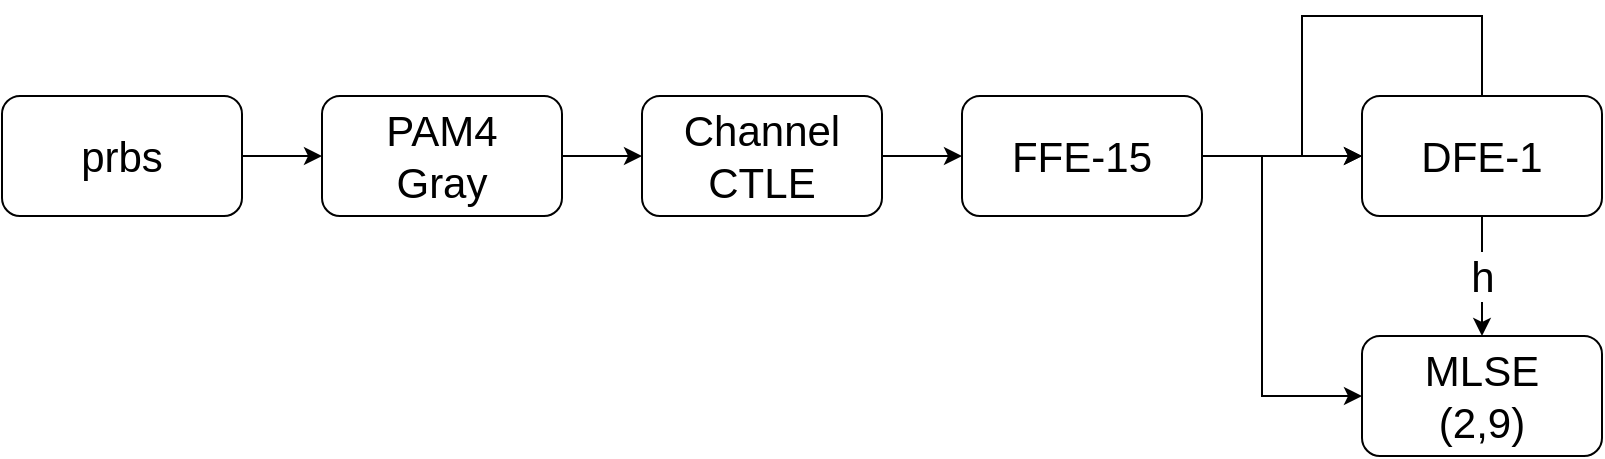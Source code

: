 <mxfile version="16.5.6" type="github"><diagram id="N7qDaE_YBxFtRNwFrNpQ" name="Page-1"><mxGraphModel dx="2249" dy="745" grid="1" gridSize="10" guides="1" tooltips="1" connect="1" arrows="1" fold="1" page="1" pageScale="1" pageWidth="827" pageHeight="1169" math="0" shadow="0"><root><mxCell id="0"/><mxCell id="1" parent="0"/><mxCell id="DEtmOy54NSXYPDmlH3VP-4" style="edgeStyle=orthogonalEdgeStyle;rounded=0;orthogonalLoop=1;jettySize=auto;html=1;exitX=1;exitY=0.5;exitDx=0;exitDy=0;entryX=0;entryY=0.5;entryDx=0;entryDy=0;fontSize=21;" edge="1" parent="1" source="DEtmOy54NSXYPDmlH3VP-1" target="DEtmOy54NSXYPDmlH3VP-2"><mxGeometry relative="1" as="geometry"/></mxCell><mxCell id="DEtmOy54NSXYPDmlH3VP-5" style="edgeStyle=orthogonalEdgeStyle;rounded=0;orthogonalLoop=1;jettySize=auto;html=1;exitX=1;exitY=0.5;exitDx=0;exitDy=0;entryX=0;entryY=0.5;entryDx=0;entryDy=0;fontSize=21;" edge="1" parent="1" source="DEtmOy54NSXYPDmlH3VP-1" target="DEtmOy54NSXYPDmlH3VP-3"><mxGeometry relative="1" as="geometry"><Array as="points"><mxPoint x="550" y="230"/><mxPoint x="550" y="350"/></Array></mxGeometry></mxCell><mxCell id="DEtmOy54NSXYPDmlH3VP-1" value="FFE-15" style="rounded=1;whiteSpace=wrap;html=1;fontSize=21;" vertex="1" parent="1"><mxGeometry x="400" y="200" width="120" height="60" as="geometry"/></mxCell><mxCell id="DEtmOy54NSXYPDmlH3VP-15" value="h" style="edgeStyle=orthogonalEdgeStyle;rounded=0;orthogonalLoop=1;jettySize=auto;html=1;exitX=0.5;exitY=1;exitDx=0;exitDy=0;entryX=0.5;entryY=0;entryDx=0;entryDy=0;fontSize=21;" edge="1" parent="1" source="DEtmOy54NSXYPDmlH3VP-2" target="DEtmOy54NSXYPDmlH3VP-3"><mxGeometry relative="1" as="geometry"/></mxCell><mxCell id="DEtmOy54NSXYPDmlH3VP-2" value="DFE-1" style="rounded=1;whiteSpace=wrap;html=1;fontSize=21;" vertex="1" parent="1"><mxGeometry x="600" y="200" width="120" height="60" as="geometry"/></mxCell><mxCell id="DEtmOy54NSXYPDmlH3VP-3" value="MLSE&lt;br&gt;(2,9)" style="rounded=1;whiteSpace=wrap;html=1;fontSize=21;" vertex="1" parent="1"><mxGeometry x="600" y="320" width="120" height="60" as="geometry"/></mxCell><mxCell id="DEtmOy54NSXYPDmlH3VP-7" style="edgeStyle=orthogonalEdgeStyle;rounded=0;orthogonalLoop=1;jettySize=auto;html=1;exitX=0.5;exitY=0;exitDx=0;exitDy=0;entryX=0;entryY=0.5;entryDx=0;entryDy=0;fontSize=21;" edge="1" parent="1" source="DEtmOy54NSXYPDmlH3VP-2" target="DEtmOy54NSXYPDmlH3VP-2"><mxGeometry relative="1" as="geometry"><Array as="points"><mxPoint x="660" y="160"/><mxPoint x="570" y="160"/><mxPoint x="570" y="230"/></Array></mxGeometry></mxCell><mxCell id="DEtmOy54NSXYPDmlH3VP-11" style="edgeStyle=orthogonalEdgeStyle;rounded=0;orthogonalLoop=1;jettySize=auto;html=1;exitX=1;exitY=0.5;exitDx=0;exitDy=0;entryX=0;entryY=0.5;entryDx=0;entryDy=0;fontSize=21;" edge="1" parent="1" source="DEtmOy54NSXYPDmlH3VP-9" target="DEtmOy54NSXYPDmlH3VP-10"><mxGeometry relative="1" as="geometry"/></mxCell><mxCell id="DEtmOy54NSXYPDmlH3VP-9" value="prbs" style="rounded=1;whiteSpace=wrap;html=1;fontSize=21;" vertex="1" parent="1"><mxGeometry x="-80" y="200" width="120" height="60" as="geometry"/></mxCell><mxCell id="DEtmOy54NSXYPDmlH3VP-13" style="edgeStyle=orthogonalEdgeStyle;rounded=0;orthogonalLoop=1;jettySize=auto;html=1;exitX=1;exitY=0.5;exitDx=0;exitDy=0;entryX=0;entryY=0.5;entryDx=0;entryDy=0;fontSize=21;" edge="1" parent="1" source="DEtmOy54NSXYPDmlH3VP-10" target="DEtmOy54NSXYPDmlH3VP-12"><mxGeometry relative="1" as="geometry"/></mxCell><mxCell id="DEtmOy54NSXYPDmlH3VP-10" value="PAM4&lt;br&gt;Gray" style="rounded=1;whiteSpace=wrap;html=1;fontSize=21;" vertex="1" parent="1"><mxGeometry x="80" y="200" width="120" height="60" as="geometry"/></mxCell><mxCell id="DEtmOy54NSXYPDmlH3VP-14" style="edgeStyle=orthogonalEdgeStyle;rounded=0;orthogonalLoop=1;jettySize=auto;html=1;exitX=1;exitY=0.5;exitDx=0;exitDy=0;entryX=0;entryY=0.5;entryDx=0;entryDy=0;fontSize=21;" edge="1" parent="1" source="DEtmOy54NSXYPDmlH3VP-12" target="DEtmOy54NSXYPDmlH3VP-1"><mxGeometry relative="1" as="geometry"/></mxCell><mxCell id="DEtmOy54NSXYPDmlH3VP-12" value="Channel&lt;br style=&quot;font-size: 21px;&quot;&gt;CTLE" style="rounded=1;whiteSpace=wrap;html=1;fontSize=21;" vertex="1" parent="1"><mxGeometry x="240" y="200" width="120" height="60" as="geometry"/></mxCell></root></mxGraphModel></diagram></mxfile>
